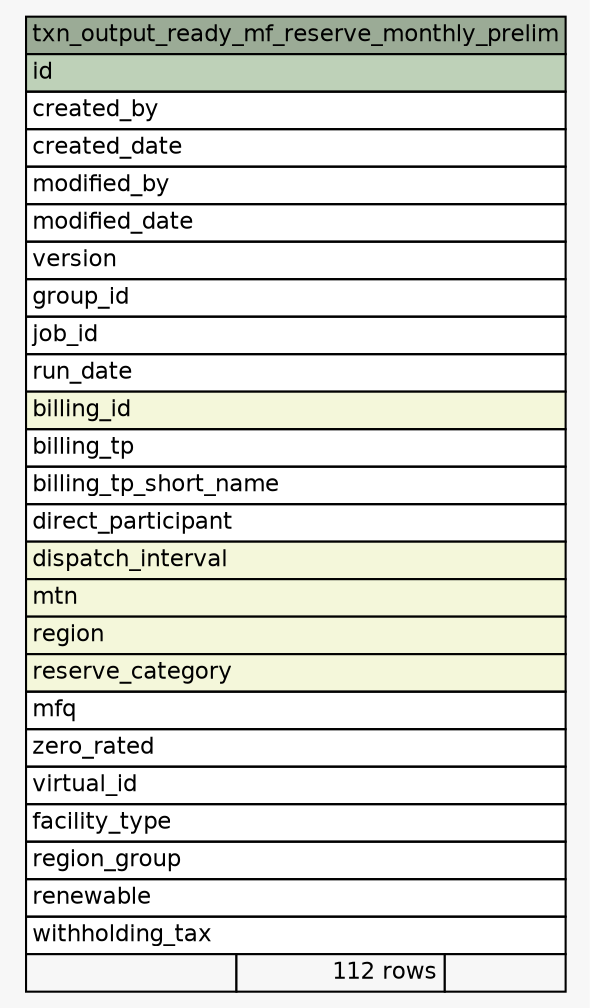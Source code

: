// dot 2.36.0 on Mac OS X 10.12.6
// SchemaSpy rev 590
digraph "txn_output_ready_mf_reserve_monthly_prelim" {
  graph [
    rankdir="RL"
    bgcolor="#f7f7f7"
    nodesep="0.18"
    ranksep="0.46"
    fontname="Helvetica"
    fontsize="11"
  ];
  node [
    fontname="Helvetica"
    fontsize="11"
    shape="plaintext"
  ];
  edge [
    arrowsize="0.8"
  ];
  "txn_output_ready_mf_reserve_monthly_prelim" [
    label=<
    <TABLE BORDER="0" CELLBORDER="1" CELLSPACING="0" BGCOLOR="#ffffff">
      <TR><TD COLSPAN="3" BGCOLOR="#9bab96" ALIGN="CENTER">txn_output_ready_mf_reserve_monthly_prelim</TD></TR>
      <TR><TD PORT="id" COLSPAN="3" BGCOLOR="#bed1b8" ALIGN="LEFT">id</TD></TR>
      <TR><TD PORT="created_by" COLSPAN="3" ALIGN="LEFT">created_by</TD></TR>
      <TR><TD PORT="created_date" COLSPAN="3" ALIGN="LEFT">created_date</TD></TR>
      <TR><TD PORT="modified_by" COLSPAN="3" ALIGN="LEFT">modified_by</TD></TR>
      <TR><TD PORT="modified_date" COLSPAN="3" ALIGN="LEFT">modified_date</TD></TR>
      <TR><TD PORT="version" COLSPAN="3" ALIGN="LEFT">version</TD></TR>
      <TR><TD PORT="group_id" COLSPAN="3" ALIGN="LEFT">group_id</TD></TR>
      <TR><TD PORT="job_id" COLSPAN="3" ALIGN="LEFT">job_id</TD></TR>
      <TR><TD PORT="run_date" COLSPAN="3" ALIGN="LEFT">run_date</TD></TR>
      <TR><TD PORT="billing_id" COLSPAN="3" BGCOLOR="#f4f7da" ALIGN="LEFT">billing_id</TD></TR>
      <TR><TD PORT="billing_tp" COLSPAN="3" ALIGN="LEFT">billing_tp</TD></TR>
      <TR><TD PORT="billing_tp_short_name" COLSPAN="3" ALIGN="LEFT">billing_tp_short_name</TD></TR>
      <TR><TD PORT="direct_participant" COLSPAN="3" ALIGN="LEFT">direct_participant</TD></TR>
      <TR><TD PORT="dispatch_interval" COLSPAN="3" BGCOLOR="#f4f7da" ALIGN="LEFT">dispatch_interval</TD></TR>
      <TR><TD PORT="mtn" COLSPAN="3" BGCOLOR="#f4f7da" ALIGN="LEFT">mtn</TD></TR>
      <TR><TD PORT="region" COLSPAN="3" BGCOLOR="#f4f7da" ALIGN="LEFT">region</TD></TR>
      <TR><TD PORT="reserve_category" COLSPAN="3" BGCOLOR="#f4f7da" ALIGN="LEFT">reserve_category</TD></TR>
      <TR><TD PORT="mfq" COLSPAN="3" ALIGN="LEFT">mfq</TD></TR>
      <TR><TD PORT="zero_rated" COLSPAN="3" ALIGN="LEFT">zero_rated</TD></TR>
      <TR><TD PORT="virtual_id" COLSPAN="3" ALIGN="LEFT">virtual_id</TD></TR>
      <TR><TD PORT="facility_type" COLSPAN="3" ALIGN="LEFT">facility_type</TD></TR>
      <TR><TD PORT="region_group" COLSPAN="3" ALIGN="LEFT">region_group</TD></TR>
      <TR><TD PORT="renewable" COLSPAN="3" ALIGN="LEFT">renewable</TD></TR>
      <TR><TD PORT="withholding_tax" COLSPAN="3" ALIGN="LEFT">withholding_tax</TD></TR>
      <TR><TD ALIGN="LEFT" BGCOLOR="#f7f7f7">  </TD><TD ALIGN="RIGHT" BGCOLOR="#f7f7f7">112 rows</TD><TD ALIGN="RIGHT" BGCOLOR="#f7f7f7">  </TD></TR>
    </TABLE>>
    URL="tables/txn_output_ready_mf_reserve_monthly_prelim.html"
    tooltip="txn_output_ready_mf_reserve_monthly_prelim"
  ];
}
